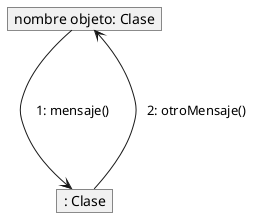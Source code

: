 @startuml "diagramaColaboracion"

skinparam noteBackgroundColor transparent
skinparam noteBorderColor transparent
hide members

object "nombre objeto: Clase" as objeto1
object ": Clase" as objeto2

objeto1 -d--> objeto2
note on link
    1: mensaje()
end note

objeto2 -u-> objeto1
note on link
    2: otroMensaje()
end note

@enduml
